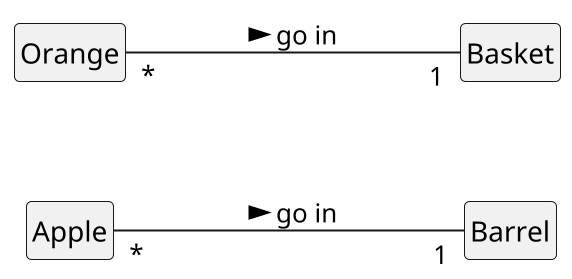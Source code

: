 @startuml
'fig_2'
left to right direction
skinparam monochrome true
skinparam handwritten false
hide class circle
skinparam shadowing false
hide members

scale 2

class Apple {}
class Barrel {}
Apple "*" --- "1"  Barrel : go in >

class Orange {}
class Basket {}
Orange "*" --- "1" Basket : go in >


@enduml
